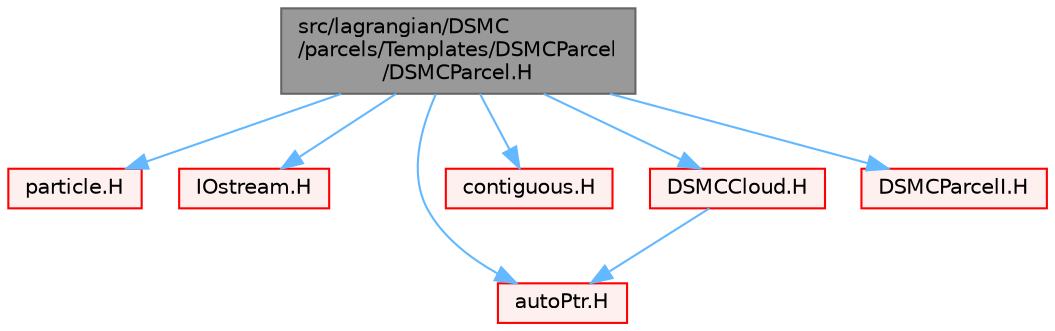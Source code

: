 digraph "src/lagrangian/DSMC/parcels/Templates/DSMCParcel/DSMCParcel.H"
{
 // LATEX_PDF_SIZE
  bgcolor="transparent";
  edge [fontname=Helvetica,fontsize=10,labelfontname=Helvetica,labelfontsize=10];
  node [fontname=Helvetica,fontsize=10,shape=box,height=0.2,width=0.4];
  Node1 [id="Node000001",label="src/lagrangian/DSMC\l/parcels/Templates/DSMCParcel\l/DSMCParcel.H",height=0.2,width=0.4,color="gray40", fillcolor="grey60", style="filled", fontcolor="black",tooltip=" "];
  Node1 -> Node2 [id="edge1_Node000001_Node000002",color="steelblue1",style="solid",tooltip=" "];
  Node2 [id="Node000002",label="particle.H",height=0.2,width=0.4,color="red", fillcolor="#FFF0F0", style="filled",URL="$particle_8H.html",tooltip=" "];
  Node1 -> Node46 [id="edge2_Node000001_Node000046",color="steelblue1",style="solid",tooltip=" "];
  Node46 [id="Node000046",label="IOstream.H",height=0.2,width=0.4,color="red", fillcolor="#FFF0F0", style="filled",URL="$IOstream_8H.html",tooltip=" "];
  Node1 -> Node113 [id="edge3_Node000001_Node000113",color="steelblue1",style="solid",tooltip=" "];
  Node113 [id="Node000113",label="autoPtr.H",height=0.2,width=0.4,color="red", fillcolor="#FFF0F0", style="filled",URL="$autoPtr_8H.html",tooltip=" "];
  Node1 -> Node36 [id="edge4_Node000001_Node000036",color="steelblue1",style="solid",tooltip=" "];
  Node36 [id="Node000036",label="contiguous.H",height=0.2,width=0.4,color="red", fillcolor="#FFF0F0", style="filled",URL="$contiguous_8H.html",tooltip=" "];
  Node1 -> Node386 [id="edge5_Node000001_Node000386",color="steelblue1",style="solid",tooltip=" "];
  Node386 [id="Node000386",label="DSMCCloud.H",height=0.2,width=0.4,color="red", fillcolor="#FFF0F0", style="filled",URL="$DSMCCloud_8H.html",tooltip=" "];
  Node386 -> Node113 [id="edge6_Node000386_Node000113",color="steelblue1",style="solid",tooltip=" "];
  Node1 -> Node465 [id="edge7_Node000001_Node000465",color="steelblue1",style="solid",tooltip=" "];
  Node465 [id="Node000465",label="DSMCParcelI.H",height=0.2,width=0.4,color="red", fillcolor="#FFF0F0", style="filled",URL="$DSMCParcelI_8H.html",tooltip=" "];
}
